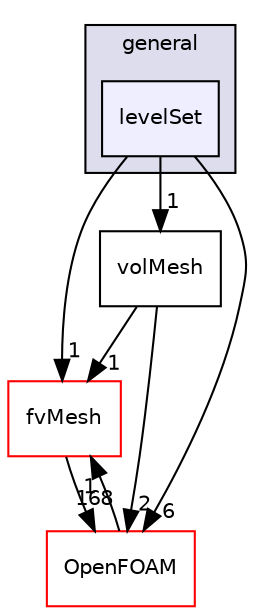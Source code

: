 digraph "src/finiteVolume/cfdTools/general/levelSet" {
  bgcolor=transparent;
  compound=true
  node [ fontsize="10", fontname="Helvetica"];
  edge [ labelfontsize="10", labelfontname="Helvetica"];
  subgraph clusterdir_c5259e3096ae0265e0b8b287024f0a94 {
    graph [ bgcolor="#ddddee", pencolor="black", label="general" fontname="Helvetica", fontsize="10", URL="dir_c5259e3096ae0265e0b8b287024f0a94.html"]
  dir_057e4865767d08d37202aa1080d029d3 [shape=box, label="levelSet", style="filled", fillcolor="#eeeeff", pencolor="black", URL="dir_057e4865767d08d37202aa1080d029d3.html"];
  }
  dir_1a4209badf8dc5d7c181708103efea60 [shape=box label="volMesh" URL="dir_1a4209badf8dc5d7c181708103efea60.html"];
  dir_c382fa095c9c33d8673c0dd60aaef275 [shape=box label="fvMesh" color="red" URL="dir_c382fa095c9c33d8673c0dd60aaef275.html"];
  dir_c5473ff19b20e6ec4dfe5c310b3778a8 [shape=box label="OpenFOAM" color="red" URL="dir_c5473ff19b20e6ec4dfe5c310b3778a8.html"];
  dir_1a4209badf8dc5d7c181708103efea60->dir_c382fa095c9c33d8673c0dd60aaef275 [headlabel="1", labeldistance=1.5 headhref="dir_001259_001106.html"];
  dir_1a4209badf8dc5d7c181708103efea60->dir_c5473ff19b20e6ec4dfe5c310b3778a8 [headlabel="2", labeldistance=1.5 headhref="dir_001259_002151.html"];
  dir_c382fa095c9c33d8673c0dd60aaef275->dir_c5473ff19b20e6ec4dfe5c310b3778a8 [headlabel="168", labeldistance=1.5 headhref="dir_001106_002151.html"];
  dir_057e4865767d08d37202aa1080d029d3->dir_1a4209badf8dc5d7c181708103efea60 [headlabel="1", labeldistance=1.5 headhref="dir_000840_001259.html"];
  dir_057e4865767d08d37202aa1080d029d3->dir_c382fa095c9c33d8673c0dd60aaef275 [headlabel="1", labeldistance=1.5 headhref="dir_000840_001106.html"];
  dir_057e4865767d08d37202aa1080d029d3->dir_c5473ff19b20e6ec4dfe5c310b3778a8 [headlabel="6", labeldistance=1.5 headhref="dir_000840_002151.html"];
  dir_c5473ff19b20e6ec4dfe5c310b3778a8->dir_c382fa095c9c33d8673c0dd60aaef275 [headlabel="1", labeldistance=1.5 headhref="dir_002151_001106.html"];
}
